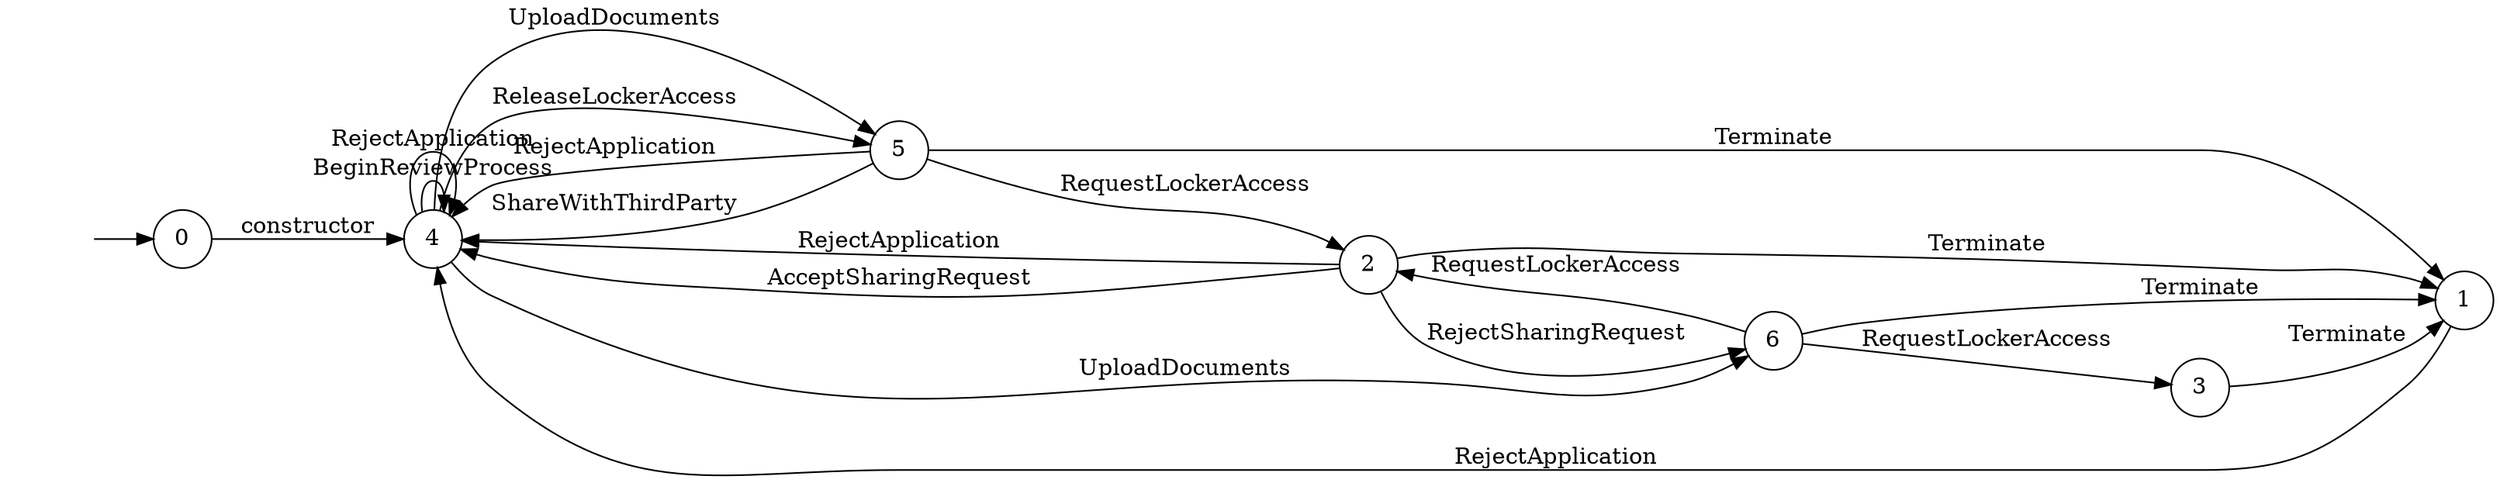 digraph "Dapp-Automata-data/fuzzer/testnetdata-model-rq1-fix/DigitalLocker/FSM-5" {
	graph [rankdir=LR]
	"" [label="" shape=plaintext]
	4 [label=4 shape=circle]
	5 [label=5 shape=circle]
	3 [label=3 shape=circle]
	6 [label=6 shape=circle]
	0 [label=0 shape=circle]
	2 [label=2 shape=circle]
	1 [label=1 shape=circle]
	"" -> 0 [label=""]
	0 -> 4 [label=constructor]
	4 -> 4 [label=BeginReviewProcess]
	4 -> 4 [label=RejectApplication]
	4 -> 5 [label=UploadDocuments]
	4 -> 6 [label=UploadDocuments]
	4 -> 5 [label=ReleaseLockerAccess]
	1 -> 4 [label=RejectApplication]
	6 -> 2 [label=RequestLockerAccess]
	6 -> 3 [label=RequestLockerAccess]
	6 -> 1 [label=Terminate]
	3 -> 1 [label=Terminate]
	2 -> 4 [label=RejectApplication]
	2 -> 1 [label=Terminate]
	2 -> 6 [label=RejectSharingRequest]
	2 -> 4 [label=AcceptSharingRequest]
	5 -> 4 [label=RejectApplication]
	5 -> 4 [label=ShareWithThirdParty]
	5 -> 2 [label=RequestLockerAccess]
	5 -> 1 [label=Terminate]
}
